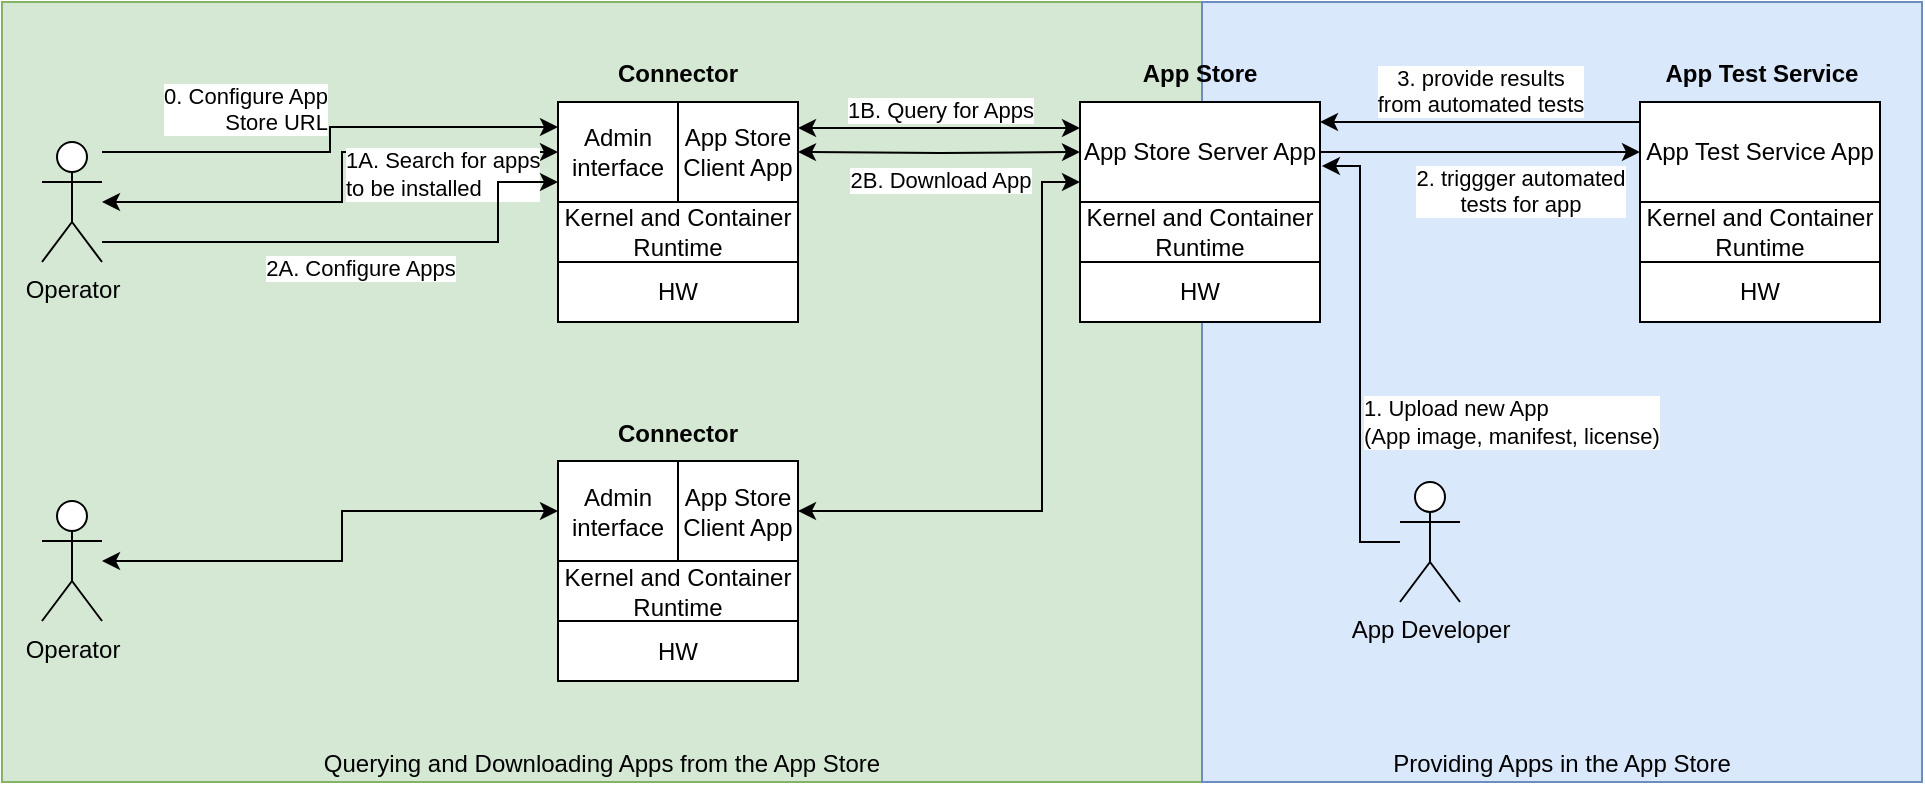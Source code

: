 <mxfile version="16.5.1" type="device"><diagram id="bOl5BT2cn8zYsUA697xh" name="Page-1"><mxGraphModel dx="1102" dy="635" grid="1" gridSize="10" guides="1" tooltips="1" connect="1" arrows="1" fold="1" page="1" pageScale="1" pageWidth="827" pageHeight="583" math="0" shadow="0"><root><mxCell id="0"/><mxCell id="1" parent="0"/><mxCell id="fXFCeOJ5YqAgBToZ-n-_-37" value="Querying and Downloading Apps from the App Store" style="rounded=0;whiteSpace=wrap;html=1;verticalAlign=bottom;fillColor=#d5e8d4;strokeColor=#82b366;" vertex="1" parent="1"><mxGeometry x="40" y="40" width="600" height="390" as="geometry"/></mxCell><mxCell id="fXFCeOJ5YqAgBToZ-n-_-36" value="Providing Apps in the App Store" style="rounded=0;whiteSpace=wrap;html=1;verticalAlign=bottom;fillColor=#dae8fc;strokeColor=#6c8ebf;" vertex="1" parent="1"><mxGeometry x="640" y="40" width="360" height="390" as="geometry"/></mxCell><mxCell id="fXFCeOJ5YqAgBToZ-n-_-21" value="0. Configure App&lt;br&gt;Store URL" style="edgeStyle=orthogonalEdgeStyle;rounded=0;orthogonalLoop=1;jettySize=auto;html=1;entryX=0;entryY=0.25;entryDx=0;entryDy=0;align=right;verticalAlign=bottom;" edge="1" parent="1" source="fXFCeOJ5YqAgBToZ-n-_-1" target="fXFCeOJ5YqAgBToZ-n-_-5"><mxGeometry relative="1" as="geometry"><Array as="points"><mxPoint x="204" y="115"/><mxPoint x="204" y="103"/></Array></mxGeometry></mxCell><mxCell id="fXFCeOJ5YqAgBToZ-n-_-22" value="1A. Search for apps&lt;br&gt;to be installed" style="edgeStyle=orthogonalEdgeStyle;rounded=0;orthogonalLoop=1;jettySize=auto;html=1;align=left;startArrow=classic;startFill=1;" edge="1" parent="1" source="fXFCeOJ5YqAgBToZ-n-_-1" target="fXFCeOJ5YqAgBToZ-n-_-5"><mxGeometry x="0.061" relative="1" as="geometry"><mxPoint x="300" y="115" as="targetPoint"/><Array as="points"><mxPoint x="210" y="140"/><mxPoint x="210" y="115"/></Array><mxPoint as="offset"/></mxGeometry></mxCell><mxCell id="fXFCeOJ5YqAgBToZ-n-_-23" value="2A. Configure Apps" style="edgeStyle=orthogonalEdgeStyle;rounded=0;orthogonalLoop=1;jettySize=auto;html=1;verticalAlign=top;" edge="1" parent="1" source="fXFCeOJ5YqAgBToZ-n-_-1" target="fXFCeOJ5YqAgBToZ-n-_-5"><mxGeometry relative="1" as="geometry"><Array as="points"><mxPoint x="288" y="160"/><mxPoint x="288" y="130"/></Array></mxGeometry></mxCell><mxCell id="fXFCeOJ5YqAgBToZ-n-_-1" value="Operator" style="shape=umlActor;verticalLabelPosition=bottom;verticalAlign=top;html=1;outlineConnect=0;" vertex="1" parent="1"><mxGeometry x="60" y="110" width="30" height="60" as="geometry"/></mxCell><mxCell id="fXFCeOJ5YqAgBToZ-n-_-3" value="HW" style="rounded=0;whiteSpace=wrap;html=1;" vertex="1" parent="1"><mxGeometry x="318" y="170" width="120" height="30" as="geometry"/></mxCell><mxCell id="fXFCeOJ5YqAgBToZ-n-_-4" value="Kernel and Container Runtime" style="rounded=0;whiteSpace=wrap;html=1;" vertex="1" parent="1"><mxGeometry x="318" y="140" width="120" height="30" as="geometry"/></mxCell><mxCell id="fXFCeOJ5YqAgBToZ-n-_-5" value="Admin interface" style="rounded=0;whiteSpace=wrap;html=1;" vertex="1" parent="1"><mxGeometry x="318" y="90" width="60" height="50" as="geometry"/></mxCell><mxCell id="fXFCeOJ5YqAgBToZ-n-_-24" value="1B. Query for Apps" style="edgeStyle=orthogonalEdgeStyle;rounded=0;orthogonalLoop=1;jettySize=auto;html=1;verticalAlign=bottom;startArrow=classic;startFill=1;" edge="1" parent="1" target="fXFCeOJ5YqAgBToZ-n-_-9"><mxGeometry relative="1" as="geometry"><mxPoint x="438" y="103" as="sourcePoint"/><mxPoint x="568" y="103" as="targetPoint"/><Array as="points"><mxPoint x="550" y="103"/><mxPoint x="550" y="103"/></Array></mxGeometry></mxCell><mxCell id="fXFCeOJ5YqAgBToZ-n-_-25" value="2B. Download App" style="edgeStyle=orthogonalEdgeStyle;rounded=0;orthogonalLoop=1;jettySize=auto;html=1;verticalAlign=top;startArrow=classic;startFill=1;" edge="1" parent="1" target="fXFCeOJ5YqAgBToZ-n-_-9"><mxGeometry relative="1" as="geometry"><mxPoint x="438" y="115" as="sourcePoint"/><mxPoint x="568" y="115" as="targetPoint"/><Array as="points"/></mxGeometry></mxCell><mxCell id="fXFCeOJ5YqAgBToZ-n-_-6" value="App Store Client App" style="rounded=0;whiteSpace=wrap;html=1;" vertex="1" parent="1"><mxGeometry x="378" y="90" width="60" height="50" as="geometry"/></mxCell><mxCell id="fXFCeOJ5YqAgBToZ-n-_-7" value="HW" style="rounded=0;whiteSpace=wrap;html=1;" vertex="1" parent="1"><mxGeometry x="579" y="170" width="120" height="30" as="geometry"/></mxCell><mxCell id="fXFCeOJ5YqAgBToZ-n-_-8" value="Kernel and Container Runtime" style="rounded=0;whiteSpace=wrap;html=1;" vertex="1" parent="1"><mxGeometry x="579" y="140" width="120" height="30" as="geometry"/></mxCell><mxCell id="fXFCeOJ5YqAgBToZ-n-_-19" value="2. triggger automated&lt;br&gt;tests for app" style="edgeStyle=orthogonalEdgeStyle;rounded=0;orthogonalLoop=1;jettySize=auto;html=1;verticalAlign=top;" edge="1" parent="1" source="fXFCeOJ5YqAgBToZ-n-_-9" target="fXFCeOJ5YqAgBToZ-n-_-13"><mxGeometry x="0.25" relative="1" as="geometry"><mxPoint as="offset"/></mxGeometry></mxCell><mxCell id="fXFCeOJ5YqAgBToZ-n-_-9" value="App Store Server App" style="rounded=0;whiteSpace=wrap;html=1;" vertex="1" parent="1"><mxGeometry x="579" y="90" width="120" height="50" as="geometry"/></mxCell><mxCell id="fXFCeOJ5YqAgBToZ-n-_-11" value="HW" style="rounded=0;whiteSpace=wrap;html=1;" vertex="1" parent="1"><mxGeometry x="859" y="170" width="120" height="30" as="geometry"/></mxCell><mxCell id="fXFCeOJ5YqAgBToZ-n-_-12" value="Kernel and Container Runtime" style="rounded=0;whiteSpace=wrap;html=1;" vertex="1" parent="1"><mxGeometry x="859" y="140" width="120" height="30" as="geometry"/></mxCell><mxCell id="fXFCeOJ5YqAgBToZ-n-_-20" value="3. provide results&lt;br&gt;from automated tests" style="edgeStyle=orthogonalEdgeStyle;rounded=0;orthogonalLoop=1;jettySize=auto;html=1;verticalAlign=bottom;" edge="1" parent="1" source="fXFCeOJ5YqAgBToZ-n-_-13" target="fXFCeOJ5YqAgBToZ-n-_-9"><mxGeometry relative="1" as="geometry"><Array as="points"><mxPoint x="789" y="100"/><mxPoint x="789" y="100"/></Array></mxGeometry></mxCell><mxCell id="fXFCeOJ5YqAgBToZ-n-_-13" value="App Test Service App" style="rounded=0;whiteSpace=wrap;html=1;" vertex="1" parent="1"><mxGeometry x="859" y="90" width="120" height="50" as="geometry"/></mxCell><mxCell id="fXFCeOJ5YqAgBToZ-n-_-14" value="Connector" style="text;html=1;strokeColor=none;fillColor=none;align=center;verticalAlign=middle;whiteSpace=wrap;rounded=0;fontStyle=1" vertex="1" parent="1"><mxGeometry x="348" y="61" width="60" height="30" as="geometry"/></mxCell><mxCell id="fXFCeOJ5YqAgBToZ-n-_-15" value="App Store" style="text;html=1;strokeColor=none;fillColor=none;align=center;verticalAlign=middle;whiteSpace=wrap;rounded=0;fontStyle=1" vertex="1" parent="1"><mxGeometry x="609" y="61" width="60" height="30" as="geometry"/></mxCell><mxCell id="fXFCeOJ5YqAgBToZ-n-_-16" value="App Test Service" style="text;html=1;strokeColor=none;fillColor=none;align=center;verticalAlign=middle;whiteSpace=wrap;rounded=0;fontStyle=1" vertex="1" parent="1"><mxGeometry x="859" y="61" width="122" height="30" as="geometry"/></mxCell><mxCell id="fXFCeOJ5YqAgBToZ-n-_-18" value="1. Upload new App&lt;br&gt;(App image, manifest, license)" style="edgeStyle=orthogonalEdgeStyle;rounded=0;orthogonalLoop=1;jettySize=auto;html=1;entryX=1.008;entryY=0.64;entryDx=0;entryDy=0;entryPerimeter=0;align=left;" edge="1" parent="1" source="fXFCeOJ5YqAgBToZ-n-_-17" target="fXFCeOJ5YqAgBToZ-n-_-9"><mxGeometry x="-0.295" relative="1" as="geometry"><mxPoint as="offset"/></mxGeometry></mxCell><mxCell id="fXFCeOJ5YqAgBToZ-n-_-17" value="App Developer" style="shape=umlActor;verticalLabelPosition=bottom;verticalAlign=top;html=1;outlineConnect=0;" vertex="1" parent="1"><mxGeometry x="739" y="280" width="30" height="60" as="geometry"/></mxCell><mxCell id="fXFCeOJ5YqAgBToZ-n-_-27" value="" style="edgeStyle=orthogonalEdgeStyle;rounded=0;orthogonalLoop=1;jettySize=auto;html=1;align=left;startArrow=classic;startFill=1;" edge="1" parent="1" source="fXFCeOJ5YqAgBToZ-n-_-29" target="fXFCeOJ5YqAgBToZ-n-_-32"><mxGeometry x="0.061" relative="1" as="geometry"><mxPoint x="300" y="294.5" as="targetPoint"/><Array as="points"><mxPoint x="210" y="319.5"/><mxPoint x="210" y="294.5"/></Array><mxPoint as="offset"/></mxGeometry></mxCell><mxCell id="fXFCeOJ5YqAgBToZ-n-_-29" value="Operator" style="shape=umlActor;verticalLabelPosition=bottom;verticalAlign=top;html=1;outlineConnect=0;" vertex="1" parent="1"><mxGeometry x="60" y="289.5" width="30" height="60" as="geometry"/></mxCell><mxCell id="fXFCeOJ5YqAgBToZ-n-_-30" value="HW" style="rounded=0;whiteSpace=wrap;html=1;" vertex="1" parent="1"><mxGeometry x="318" y="349.5" width="120" height="30" as="geometry"/></mxCell><mxCell id="fXFCeOJ5YqAgBToZ-n-_-31" value="Kernel and Container Runtime" style="rounded=0;whiteSpace=wrap;html=1;" vertex="1" parent="1"><mxGeometry x="318" y="319.5" width="120" height="30" as="geometry"/></mxCell><mxCell id="fXFCeOJ5YqAgBToZ-n-_-32" value="Admin interface" style="rounded=0;whiteSpace=wrap;html=1;" vertex="1" parent="1"><mxGeometry x="318" y="269.5" width="60" height="50" as="geometry"/></mxCell><mxCell id="fXFCeOJ5YqAgBToZ-n-_-35" style="edgeStyle=orthogonalEdgeStyle;rounded=0;orthogonalLoop=1;jettySize=auto;html=1;startArrow=classic;startFill=1;" edge="1" parent="1" source="fXFCeOJ5YqAgBToZ-n-_-33" target="fXFCeOJ5YqAgBToZ-n-_-9"><mxGeometry relative="1" as="geometry"><Array as="points"><mxPoint x="560" y="295"/><mxPoint x="560" y="130"/></Array></mxGeometry></mxCell><mxCell id="fXFCeOJ5YqAgBToZ-n-_-33" value="App Store Client App" style="rounded=0;whiteSpace=wrap;html=1;" vertex="1" parent="1"><mxGeometry x="378" y="269.5" width="60" height="50" as="geometry"/></mxCell><mxCell id="fXFCeOJ5YqAgBToZ-n-_-34" value="Connector" style="text;html=1;strokeColor=none;fillColor=none;align=center;verticalAlign=middle;whiteSpace=wrap;rounded=0;fontStyle=1" vertex="1" parent="1"><mxGeometry x="348" y="240.5" width="60" height="30" as="geometry"/></mxCell></root></mxGraphModel></diagram></mxfile>